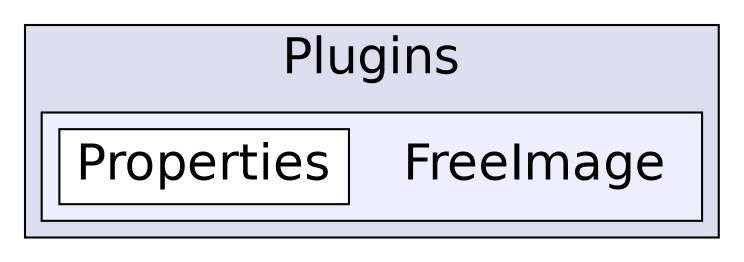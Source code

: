 digraph "C:/Users/nathanael/Documents/resizer/Plugins/FreeImage" {
  compound=true
  node [ fontsize="24", fontname="Helvetica"];
  edge [ labelfontsize="24", labelfontname="Helvetica"];
  subgraph clusterdir_0b4eaef40a1fe20bedafe9e8e719ce66 {
    graph [ bgcolor="#ddddee", pencolor="black", label="Plugins" fontname="Helvetica", fontsize="24", URL="dir_0b4eaef40a1fe20bedafe9e8e719ce66.html"]
  subgraph clusterdir_2b8a7e51301740cdceb090103a025d6d {
    graph [ bgcolor="#eeeeff", pencolor="black", label="" URL="dir_2b8a7e51301740cdceb090103a025d6d.html"];
    dir_2b8a7e51301740cdceb090103a025d6d [shape=plaintext label="FreeImage"];
    dir_b0933279e53478838ba9bf44202d03e6 [shape=box label="Properties" color="black" fillcolor="white" style="filled" URL="dir_b0933279e53478838ba9bf44202d03e6.html"];
  }
  }
}
